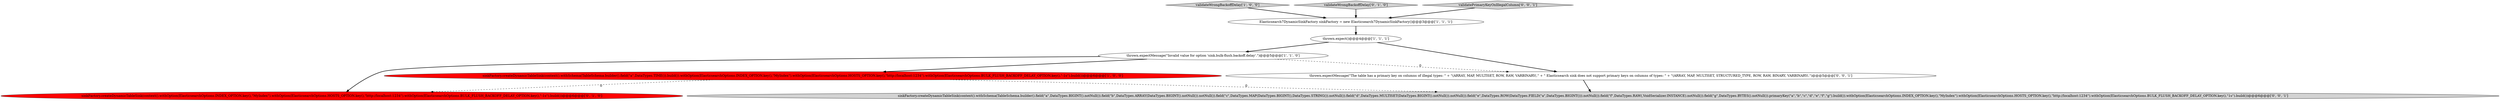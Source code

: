digraph {
4 [style = filled, label = "validateWrongBackoffDelay['1', '0', '0']", fillcolor = lightgray, shape = diamond image = "AAA0AAABBB1BBB"];
3 [style = filled, label = "Elasticsearch7DynamicSinkFactory sinkFactory = new Elasticsearch7DynamicSinkFactory()@@@3@@@['1', '1', '1']", fillcolor = white, shape = ellipse image = "AAA0AAABBB1BBB"];
2 [style = filled, label = "thrown.expectMessage(\"Invalid value for option 'sink.bulk-flush.backoff.delay'.\")@@@5@@@['1', '1', '0']", fillcolor = white, shape = ellipse image = "AAA0AAABBB1BBB"];
1 [style = filled, label = "sinkFactory.createDynamicTableSink(context().withSchema(TableSchema.builder().field(\"a\",DataTypes.TIME()).build()).withOption(ElasticsearchOptions.INDEX_OPTION.key(),\"MyIndex\").withOption(ElasticsearchOptions.HOSTS_OPTION.key(),\"http://localhost:1234\").withOption(ElasticsearchOptions.BULK_FLUSH_BACKOFF_DELAY_OPTION.key(),\"-1s\").build())@@@6@@@['1', '0', '0']", fillcolor = red, shape = ellipse image = "AAA1AAABBB1BBB"];
6 [style = filled, label = "validateWrongBackoffDelay['0', '1', '0']", fillcolor = lightgray, shape = diamond image = "AAA0AAABBB2BBB"];
5 [style = filled, label = "sinkFactory.createDynamicTableSink(context().withOption(ElasticsearchOptions.INDEX_OPTION.key(),\"MyIndex\").withOption(ElasticsearchOptions.HOSTS_OPTION.key(),\"http://localhost:1234\").withOption(ElasticsearchOptions.BULK_FLUSH_BACKOFF_DELAY_OPTION.key(),\"-1s\").build())@@@6@@@['0', '1', '0']", fillcolor = red, shape = ellipse image = "AAA1AAABBB2BBB"];
0 [style = filled, label = "thrown.expect()@@@4@@@['1', '1', '1']", fillcolor = white, shape = ellipse image = "AAA0AAABBB1BBB"];
9 [style = filled, label = "sinkFactory.createDynamicTableSink(context().withSchema(TableSchema.builder().field(\"a\",DataTypes.BIGINT().notNull()).field(\"b\",DataTypes.ARRAY(DataTypes.BIGINT().notNull()).notNull()).field(\"c\",DataTypes.MAP(DataTypes.BIGINT(),DataTypes.STRING()).notNull()).field(\"d\",DataTypes.MULTISET(DataTypes.BIGINT().notNull()).notNull()).field(\"e\",DataTypes.ROW(DataTypes.FIELD(\"a\",DataTypes.BIGINT())).notNull()).field(\"f\",DataTypes.RAW(,VoidSerializer.INSTANCE).notNull()).field(\"g\",DataTypes.BYTES().notNull()).primaryKey(\"a\",\"b\",\"c\",\"d\",\"e\",\"f\",\"g\").build()).withOption(ElasticsearchOptions.INDEX_OPTION.key(),\"MyIndex\").withOption(ElasticsearchOptions.HOSTS_OPTION.key(),\"http://localhost:1234\").withOption(ElasticsearchOptions.BULK_FLUSH_BACKOFF_DELAY_OPTION.key(),\"1s\").build())@@@6@@@['0', '0', '1']", fillcolor = lightgray, shape = ellipse image = "AAA0AAABBB3BBB"];
7 [style = filled, label = "validatePrimaryKeyOnIllegalColumn['0', '0', '1']", fillcolor = lightgray, shape = diamond image = "AAA0AAABBB3BBB"];
8 [style = filled, label = "thrown.expectMessage(\"The table has a primary key on columns of illegal types: \" + \"(ARRAY, MAP, MULTISET, ROW, RAW, VARBINARY(.\" + \" Elasticsearch sink does not support primary keys on columns of types: \" + \"(ARRAY, MAP, MULTISET, STRUCTURED_TYPE, ROW, RAW, BINARY, VARBINARY(.\")@@@5@@@['0', '0', '1']", fillcolor = white, shape = ellipse image = "AAA0AAABBB3BBB"];
6->3 [style = bold, label=""];
4->3 [style = bold, label=""];
1->9 [style = dashed, label="0"];
0->2 [style = bold, label=""];
1->5 [style = dashed, label="0"];
2->8 [style = dashed, label="0"];
2->1 [style = bold, label=""];
7->3 [style = bold, label=""];
3->0 [style = bold, label=""];
2->5 [style = bold, label=""];
8->9 [style = bold, label=""];
0->8 [style = bold, label=""];
}

